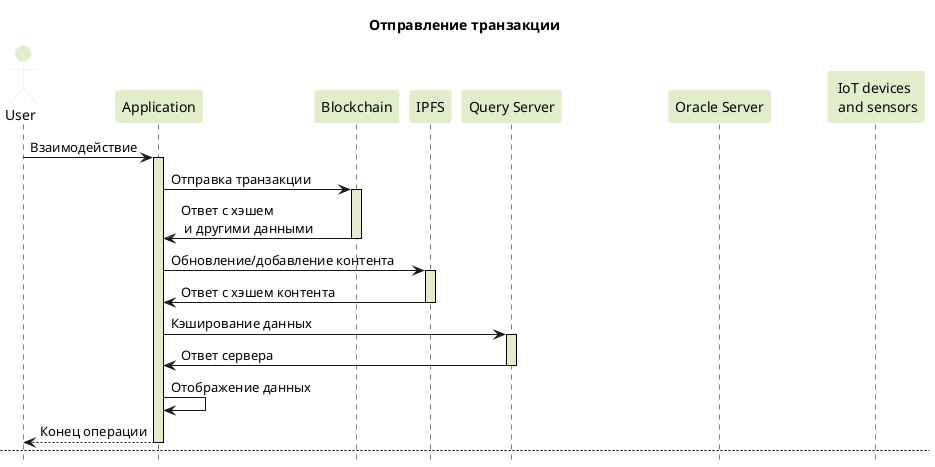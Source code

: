 @startuml "Interaction of components in a decentralized application"
hide footbox

' theme
skinparam sequence {
    ActorBorderColor #e2eec9

    LifeLineBorderColor #000000
    LifeLineBackgroundColor #e2eec9

    ParticipantBorderColor #e2eec9
    ParticipantBackgroundColor #e2eec9
    ParticipantFontColor #000000

    ActorBackgroundColor #e2eec9
    ActorFontColor #000000
}
skinparam backgroundcolor transparent


actor "User" as User
participant "Application" as Application
participant "Blockchain" as Blockchain
participant "IPFS" as IPFS
participant "Query Server" as QDB
participant "Oracle Server" as Oracle
participant "IoT devices \n and sensors" as IoT

title Отправление транзакции
' == Send transaction by user ==

User -> Application : Взаимодействие
activate Application

Application -> Blockchain : Отправка транзакции
activate Blockchain
Application <- Blockchain : Ответ с хэшем \n и другими данными
deactivate Blockchain

Application -> IPFS : Обновление/добавление контента
activate IPFS
Application <- IPFS : Ответ с хэшем контента
deactivate IPFS

Application -> QDB : Кэширование данных
activate QDB
Application <- QDB : Ответ сервера
deactivate QDB

Application -> Application : Отображение данных

Application --> User : Конец операции
deactivate Application

newpage Отправление транзакции сервером IoT

IoT -> Oracle : Регистрация данных

activate Oracle

Oracle -> Blockchain : Отправление транзакции
activate Blockchain
Oracle <- Blockchain : Ответ с хэшем \n и другими данными
deactivate Blockchain
Oracle -> QDB : Отправка хэша транзакции \n и кэширование \n данных

deactivate Oracle


newpage Чтение данных и запросы


User -> Application : Взаимодействие
activate Application

Application -> QDB : Запрос данных
activate QDB
Application <- QDB : Данные
deactivate QDB

Application -> IPFS : Запрос данных
activate IPFS
Application <- IPFS : Данные
deactivate IPFS
Application -> Application : Обновление интерфейса \n приложения

Application --> User : Конец операции
deactivate Application





@enduml